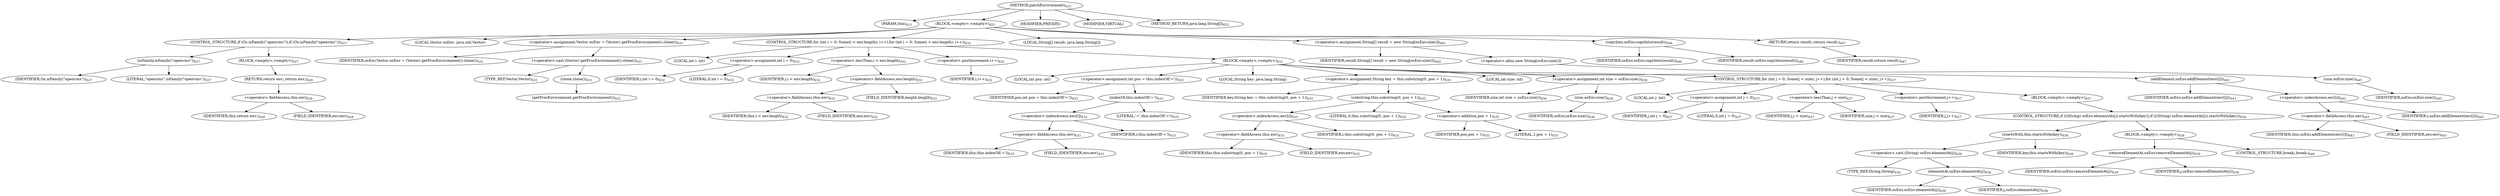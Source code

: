 digraph "patchEnvironment" {  
"1148" [label = <(METHOD,patchEnvironment)<SUB>623</SUB>> ]
"1149" [label = <(PARAM,this)<SUB>623</SUB>> ]
"1150" [label = <(BLOCK,&lt;empty&gt;,&lt;empty&gt;)<SUB>623</SUB>> ]
"1151" [label = <(CONTROL_STRUCTURE,if (Os.isFamily(&quot;openvms&quot;)),if (Os.isFamily(&quot;openvms&quot;)))<SUB>627</SUB>> ]
"1152" [label = <(isFamily,isFamily(&quot;openvms&quot;))<SUB>627</SUB>> ]
"1153" [label = <(IDENTIFIER,Os,isFamily(&quot;openvms&quot;))<SUB>627</SUB>> ]
"1154" [label = <(LITERAL,&quot;openvms&quot;,isFamily(&quot;openvms&quot;))<SUB>627</SUB>> ]
"1155" [label = <(BLOCK,&lt;empty&gt;,&lt;empty&gt;)<SUB>627</SUB>> ]
"1156" [label = <(RETURN,return env;,return env;)<SUB>628</SUB>> ]
"1157" [label = <(&lt;operator&gt;.fieldAccess,this.env)<SUB>628</SUB>> ]
"1158" [label = <(IDENTIFIER,this,return env;)<SUB>628</SUB>> ]
"1159" [label = <(FIELD_IDENTIFIER,env,env)<SUB>628</SUB>> ]
"1160" [label = <(LOCAL,Vector osEnv: java.util.Vector)> ]
"1161" [label = <(&lt;operator&gt;.assignment,Vector osEnv = (Vector) getProcEnvironment().clone())<SUB>631</SUB>> ]
"1162" [label = <(IDENTIFIER,osEnv,Vector osEnv = (Vector) getProcEnvironment().clone())<SUB>631</SUB>> ]
"1163" [label = <(&lt;operator&gt;.cast,(Vector) getProcEnvironment().clone())<SUB>631</SUB>> ]
"1164" [label = <(TYPE_REF,Vector,Vector)<SUB>631</SUB>> ]
"1165" [label = <(clone,clone())<SUB>631</SUB>> ]
"1166" [label = <(getProcEnvironment,getProcEnvironment())<SUB>631</SUB>> ]
"1167" [label = <(CONTROL_STRUCTURE,for (int i = 0; Some(i &lt; env.length); i++),for (int i = 0; Some(i &lt; env.length); i++))<SUB>632</SUB>> ]
"1168" [label = <(LOCAL,int i: int)> ]
"1169" [label = <(&lt;operator&gt;.assignment,int i = 0)<SUB>632</SUB>> ]
"1170" [label = <(IDENTIFIER,i,int i = 0)<SUB>632</SUB>> ]
"1171" [label = <(LITERAL,0,int i = 0)<SUB>632</SUB>> ]
"1172" [label = <(&lt;operator&gt;.lessThan,i &lt; env.length)<SUB>632</SUB>> ]
"1173" [label = <(IDENTIFIER,i,i &lt; env.length)<SUB>632</SUB>> ]
"1174" [label = <(&lt;operator&gt;.fieldAccess,env.length)<SUB>632</SUB>> ]
"1175" [label = <(&lt;operator&gt;.fieldAccess,this.env)<SUB>632</SUB>> ]
"1176" [label = <(IDENTIFIER,this,i &lt; env.length)<SUB>632</SUB>> ]
"1177" [label = <(FIELD_IDENTIFIER,env,env)<SUB>632</SUB>> ]
"1178" [label = <(FIELD_IDENTIFIER,length,length)<SUB>632</SUB>> ]
"1179" [label = <(&lt;operator&gt;.postIncrement,i++)<SUB>632</SUB>> ]
"1180" [label = <(IDENTIFIER,i,i++)<SUB>632</SUB>> ]
"1181" [label = <(BLOCK,&lt;empty&gt;,&lt;empty&gt;)<SUB>632</SUB>> ]
"1182" [label = <(LOCAL,int pos: int)> ]
"1183" [label = <(&lt;operator&gt;.assignment,int pos = this.indexOf('='))<SUB>633</SUB>> ]
"1184" [label = <(IDENTIFIER,pos,int pos = this.indexOf('='))<SUB>633</SUB>> ]
"1185" [label = <(indexOf,this.indexOf('='))<SUB>633</SUB>> ]
"1186" [label = <(&lt;operator&gt;.indexAccess,env[i])<SUB>633</SUB>> ]
"1187" [label = <(&lt;operator&gt;.fieldAccess,this.env)<SUB>633</SUB>> ]
"1188" [label = <(IDENTIFIER,this,this.indexOf('='))<SUB>633</SUB>> ]
"1189" [label = <(FIELD_IDENTIFIER,env,env)<SUB>633</SUB>> ]
"1190" [label = <(IDENTIFIER,i,this.indexOf('='))<SUB>633</SUB>> ]
"1191" [label = <(LITERAL,'=',this.indexOf('='))<SUB>633</SUB>> ]
"1192" [label = <(LOCAL,String key: java.lang.String)> ]
"1193" [label = <(&lt;operator&gt;.assignment,String key = this.substring(0, pos + 1))<SUB>635</SUB>> ]
"1194" [label = <(IDENTIFIER,key,String key = this.substring(0, pos + 1))<SUB>635</SUB>> ]
"1195" [label = <(substring,this.substring(0, pos + 1))<SUB>635</SUB>> ]
"1196" [label = <(&lt;operator&gt;.indexAccess,env[i])<SUB>635</SUB>> ]
"1197" [label = <(&lt;operator&gt;.fieldAccess,this.env)<SUB>635</SUB>> ]
"1198" [label = <(IDENTIFIER,this,this.substring(0, pos + 1))<SUB>635</SUB>> ]
"1199" [label = <(FIELD_IDENTIFIER,env,env)<SUB>635</SUB>> ]
"1200" [label = <(IDENTIFIER,i,this.substring(0, pos + 1))<SUB>635</SUB>> ]
"1201" [label = <(LITERAL,0,this.substring(0, pos + 1))<SUB>635</SUB>> ]
"1202" [label = <(&lt;operator&gt;.addition,pos + 1)<SUB>635</SUB>> ]
"1203" [label = <(IDENTIFIER,pos,pos + 1)<SUB>635</SUB>> ]
"1204" [label = <(LITERAL,1,pos + 1)<SUB>635</SUB>> ]
"1205" [label = <(LOCAL,int size: int)> ]
"1206" [label = <(&lt;operator&gt;.assignment,int size = osEnv.size())<SUB>636</SUB>> ]
"1207" [label = <(IDENTIFIER,size,int size = osEnv.size())<SUB>636</SUB>> ]
"1208" [label = <(size,osEnv.size())<SUB>636</SUB>> ]
"1209" [label = <(IDENTIFIER,osEnv,osEnv.size())<SUB>636</SUB>> ]
"1210" [label = <(CONTROL_STRUCTURE,for (int j = 0; Some(j &lt; size); j++),for (int j = 0; Some(j &lt; size); j++))<SUB>637</SUB>> ]
"1211" [label = <(LOCAL,int j: int)> ]
"1212" [label = <(&lt;operator&gt;.assignment,int j = 0)<SUB>637</SUB>> ]
"1213" [label = <(IDENTIFIER,j,int j = 0)<SUB>637</SUB>> ]
"1214" [label = <(LITERAL,0,int j = 0)<SUB>637</SUB>> ]
"1215" [label = <(&lt;operator&gt;.lessThan,j &lt; size)<SUB>637</SUB>> ]
"1216" [label = <(IDENTIFIER,j,j &lt; size)<SUB>637</SUB>> ]
"1217" [label = <(IDENTIFIER,size,j &lt; size)<SUB>637</SUB>> ]
"1218" [label = <(&lt;operator&gt;.postIncrement,j++)<SUB>637</SUB>> ]
"1219" [label = <(IDENTIFIER,j,j++)<SUB>637</SUB>> ]
"1220" [label = <(BLOCK,&lt;empty&gt;,&lt;empty&gt;)<SUB>637</SUB>> ]
"1221" [label = <(CONTROL_STRUCTURE,if (((String) osEnv.elementAt(j)).startsWith(key)),if (((String) osEnv.elementAt(j)).startsWith(key)))<SUB>638</SUB>> ]
"1222" [label = <(startsWith,this.startsWith(key))<SUB>638</SUB>> ]
"1223" [label = <(&lt;operator&gt;.cast,(String) osEnv.elementAt(j))<SUB>638</SUB>> ]
"1224" [label = <(TYPE_REF,String,String)<SUB>638</SUB>> ]
"1225" [label = <(elementAt,osEnv.elementAt(j))<SUB>638</SUB>> ]
"1226" [label = <(IDENTIFIER,osEnv,osEnv.elementAt(j))<SUB>638</SUB>> ]
"1227" [label = <(IDENTIFIER,j,osEnv.elementAt(j))<SUB>638</SUB>> ]
"1228" [label = <(IDENTIFIER,key,this.startsWith(key))<SUB>638</SUB>> ]
"1229" [label = <(BLOCK,&lt;empty&gt;,&lt;empty&gt;)<SUB>638</SUB>> ]
"1230" [label = <(removeElementAt,osEnv.removeElementAt(j))<SUB>639</SUB>> ]
"1231" [label = <(IDENTIFIER,osEnv,osEnv.removeElementAt(j))<SUB>639</SUB>> ]
"1232" [label = <(IDENTIFIER,j,osEnv.removeElementAt(j))<SUB>639</SUB>> ]
"1233" [label = <(CONTROL_STRUCTURE,break;,break;)<SUB>640</SUB>> ]
"1234" [label = <(addElement,osEnv.addElement(env[i]))<SUB>643</SUB>> ]
"1235" [label = <(IDENTIFIER,osEnv,osEnv.addElement(env[i]))<SUB>643</SUB>> ]
"1236" [label = <(&lt;operator&gt;.indexAccess,env[i])<SUB>643</SUB>> ]
"1237" [label = <(&lt;operator&gt;.fieldAccess,this.env)<SUB>643</SUB>> ]
"1238" [label = <(IDENTIFIER,this,osEnv.addElement(env[i]))<SUB>643</SUB>> ]
"1239" [label = <(FIELD_IDENTIFIER,env,env)<SUB>643</SUB>> ]
"1240" [label = <(IDENTIFIER,i,osEnv.addElement(env[i]))<SUB>643</SUB>> ]
"1241" [label = <(LOCAL,String[] result: java.lang.String[])> ]
"1242" [label = <(&lt;operator&gt;.assignment,String[] result = new String[osEnv.size()])<SUB>645</SUB>> ]
"1243" [label = <(IDENTIFIER,result,String[] result = new String[osEnv.size()])<SUB>645</SUB>> ]
"1244" [label = <(&lt;operator&gt;.alloc,new String[osEnv.size()])> ]
"1245" [label = <(size,osEnv.size())<SUB>645</SUB>> ]
"1246" [label = <(IDENTIFIER,osEnv,osEnv.size())<SUB>645</SUB>> ]
"1247" [label = <(copyInto,osEnv.copyInto(result))<SUB>646</SUB>> ]
"1248" [label = <(IDENTIFIER,osEnv,osEnv.copyInto(result))<SUB>646</SUB>> ]
"1249" [label = <(IDENTIFIER,result,osEnv.copyInto(result))<SUB>646</SUB>> ]
"1250" [label = <(RETURN,return result;,return result;)<SUB>647</SUB>> ]
"1251" [label = <(IDENTIFIER,result,return result;)<SUB>647</SUB>> ]
"1252" [label = <(MODIFIER,PRIVATE)> ]
"1253" [label = <(MODIFIER,VIRTUAL)> ]
"1254" [label = <(METHOD_RETURN,java.lang.String[])<SUB>623</SUB>> ]
  "1148" -> "1149" 
  "1148" -> "1150" 
  "1148" -> "1252" 
  "1148" -> "1253" 
  "1148" -> "1254" 
  "1150" -> "1151" 
  "1150" -> "1160" 
  "1150" -> "1161" 
  "1150" -> "1167" 
  "1150" -> "1241" 
  "1150" -> "1242" 
  "1150" -> "1247" 
  "1150" -> "1250" 
  "1151" -> "1152" 
  "1151" -> "1155" 
  "1152" -> "1153" 
  "1152" -> "1154" 
  "1155" -> "1156" 
  "1156" -> "1157" 
  "1157" -> "1158" 
  "1157" -> "1159" 
  "1161" -> "1162" 
  "1161" -> "1163" 
  "1163" -> "1164" 
  "1163" -> "1165" 
  "1165" -> "1166" 
  "1167" -> "1168" 
  "1167" -> "1169" 
  "1167" -> "1172" 
  "1167" -> "1179" 
  "1167" -> "1181" 
  "1169" -> "1170" 
  "1169" -> "1171" 
  "1172" -> "1173" 
  "1172" -> "1174" 
  "1174" -> "1175" 
  "1174" -> "1178" 
  "1175" -> "1176" 
  "1175" -> "1177" 
  "1179" -> "1180" 
  "1181" -> "1182" 
  "1181" -> "1183" 
  "1181" -> "1192" 
  "1181" -> "1193" 
  "1181" -> "1205" 
  "1181" -> "1206" 
  "1181" -> "1210" 
  "1181" -> "1234" 
  "1183" -> "1184" 
  "1183" -> "1185" 
  "1185" -> "1186" 
  "1185" -> "1191" 
  "1186" -> "1187" 
  "1186" -> "1190" 
  "1187" -> "1188" 
  "1187" -> "1189" 
  "1193" -> "1194" 
  "1193" -> "1195" 
  "1195" -> "1196" 
  "1195" -> "1201" 
  "1195" -> "1202" 
  "1196" -> "1197" 
  "1196" -> "1200" 
  "1197" -> "1198" 
  "1197" -> "1199" 
  "1202" -> "1203" 
  "1202" -> "1204" 
  "1206" -> "1207" 
  "1206" -> "1208" 
  "1208" -> "1209" 
  "1210" -> "1211" 
  "1210" -> "1212" 
  "1210" -> "1215" 
  "1210" -> "1218" 
  "1210" -> "1220" 
  "1212" -> "1213" 
  "1212" -> "1214" 
  "1215" -> "1216" 
  "1215" -> "1217" 
  "1218" -> "1219" 
  "1220" -> "1221" 
  "1221" -> "1222" 
  "1221" -> "1229" 
  "1222" -> "1223" 
  "1222" -> "1228" 
  "1223" -> "1224" 
  "1223" -> "1225" 
  "1225" -> "1226" 
  "1225" -> "1227" 
  "1229" -> "1230" 
  "1229" -> "1233" 
  "1230" -> "1231" 
  "1230" -> "1232" 
  "1234" -> "1235" 
  "1234" -> "1236" 
  "1236" -> "1237" 
  "1236" -> "1240" 
  "1237" -> "1238" 
  "1237" -> "1239" 
  "1242" -> "1243" 
  "1242" -> "1244" 
  "1244" -> "1245" 
  "1245" -> "1246" 
  "1247" -> "1248" 
  "1247" -> "1249" 
  "1250" -> "1251" 
}
